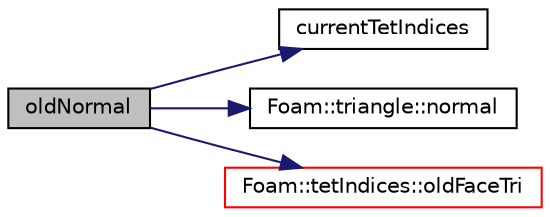 digraph "oldNormal"
{
  bgcolor="transparent";
  edge [fontname="Helvetica",fontsize="10",labelfontname="Helvetica",labelfontsize="10"];
  node [fontname="Helvetica",fontsize="10",shape=record];
  rankdir="LR";
  Node1 [label="oldNormal",height=0.2,width=0.4,color="black", fillcolor="grey75", style="filled", fontcolor="black"];
  Node1 -> Node2 [color="midnightblue",fontsize="10",style="solid",fontname="Helvetica"];
  Node2 [label="currentTetIndices",height=0.2,width=0.4,color="black",URL="$a01819.html#a07da1d86986a55bbe7aab9ca7386e5a8",tooltip="Return the indices of the current tet that the. "];
  Node1 -> Node3 [color="midnightblue",fontsize="10",style="solid",fontname="Helvetica"];
  Node3 [label="Foam::triangle::normal",height=0.2,width=0.4,color="black",URL="$a02772.html#a963c106e06be61ecce2fde38b05b5989",tooltip="Return vector normal. "];
  Node1 -> Node4 [color="midnightblue",fontsize="10",style="solid",fontname="Helvetica"];
  Node4 [label="Foam::tetIndices::oldFaceTri",height=0.2,width=0.4,color="red",URL="$a02662.html#a68846e09cf3f617d453980e31df256d0",tooltip="Return the geometry corresponding to the tri on the. "];
}
